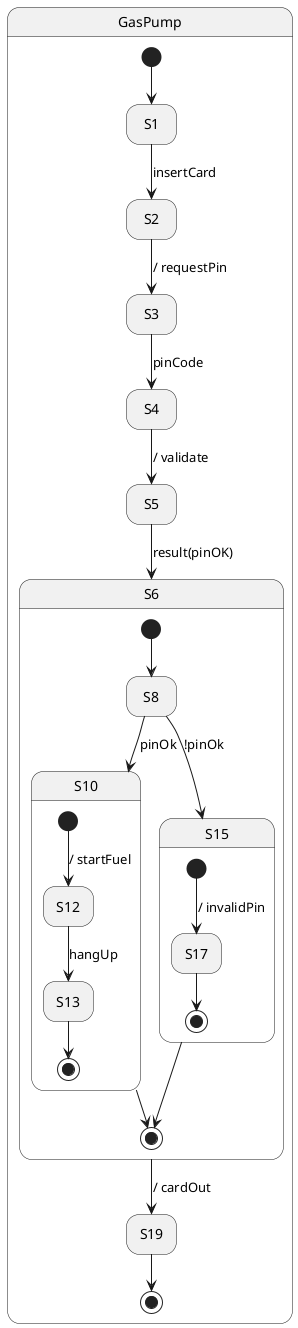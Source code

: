 @startuml
hide empty description
state GasPump {
[*] --> S1
S1 --> S2: insertCard
S2 --> S3: / requestPin
S3 --> S4: pinCode
S4 --> S5: / validate
S5 --> S6: result(pinOK)
state S6 {
[*] --> S8
S8 --> S10: pinOk
state S10 {
[*] --> S12: / startFuel
S12 --> S13: hangUp
S13 --> [*]
}
S10 --> [*]
S8 --> S15: !pinOk
state S15 {
[*] --> S17: / invalidPin
S17 --> [*]
}
S15 --> [*]
}
S6 --> S19: / cardOut
S19 --> [*]
}
@enduml
